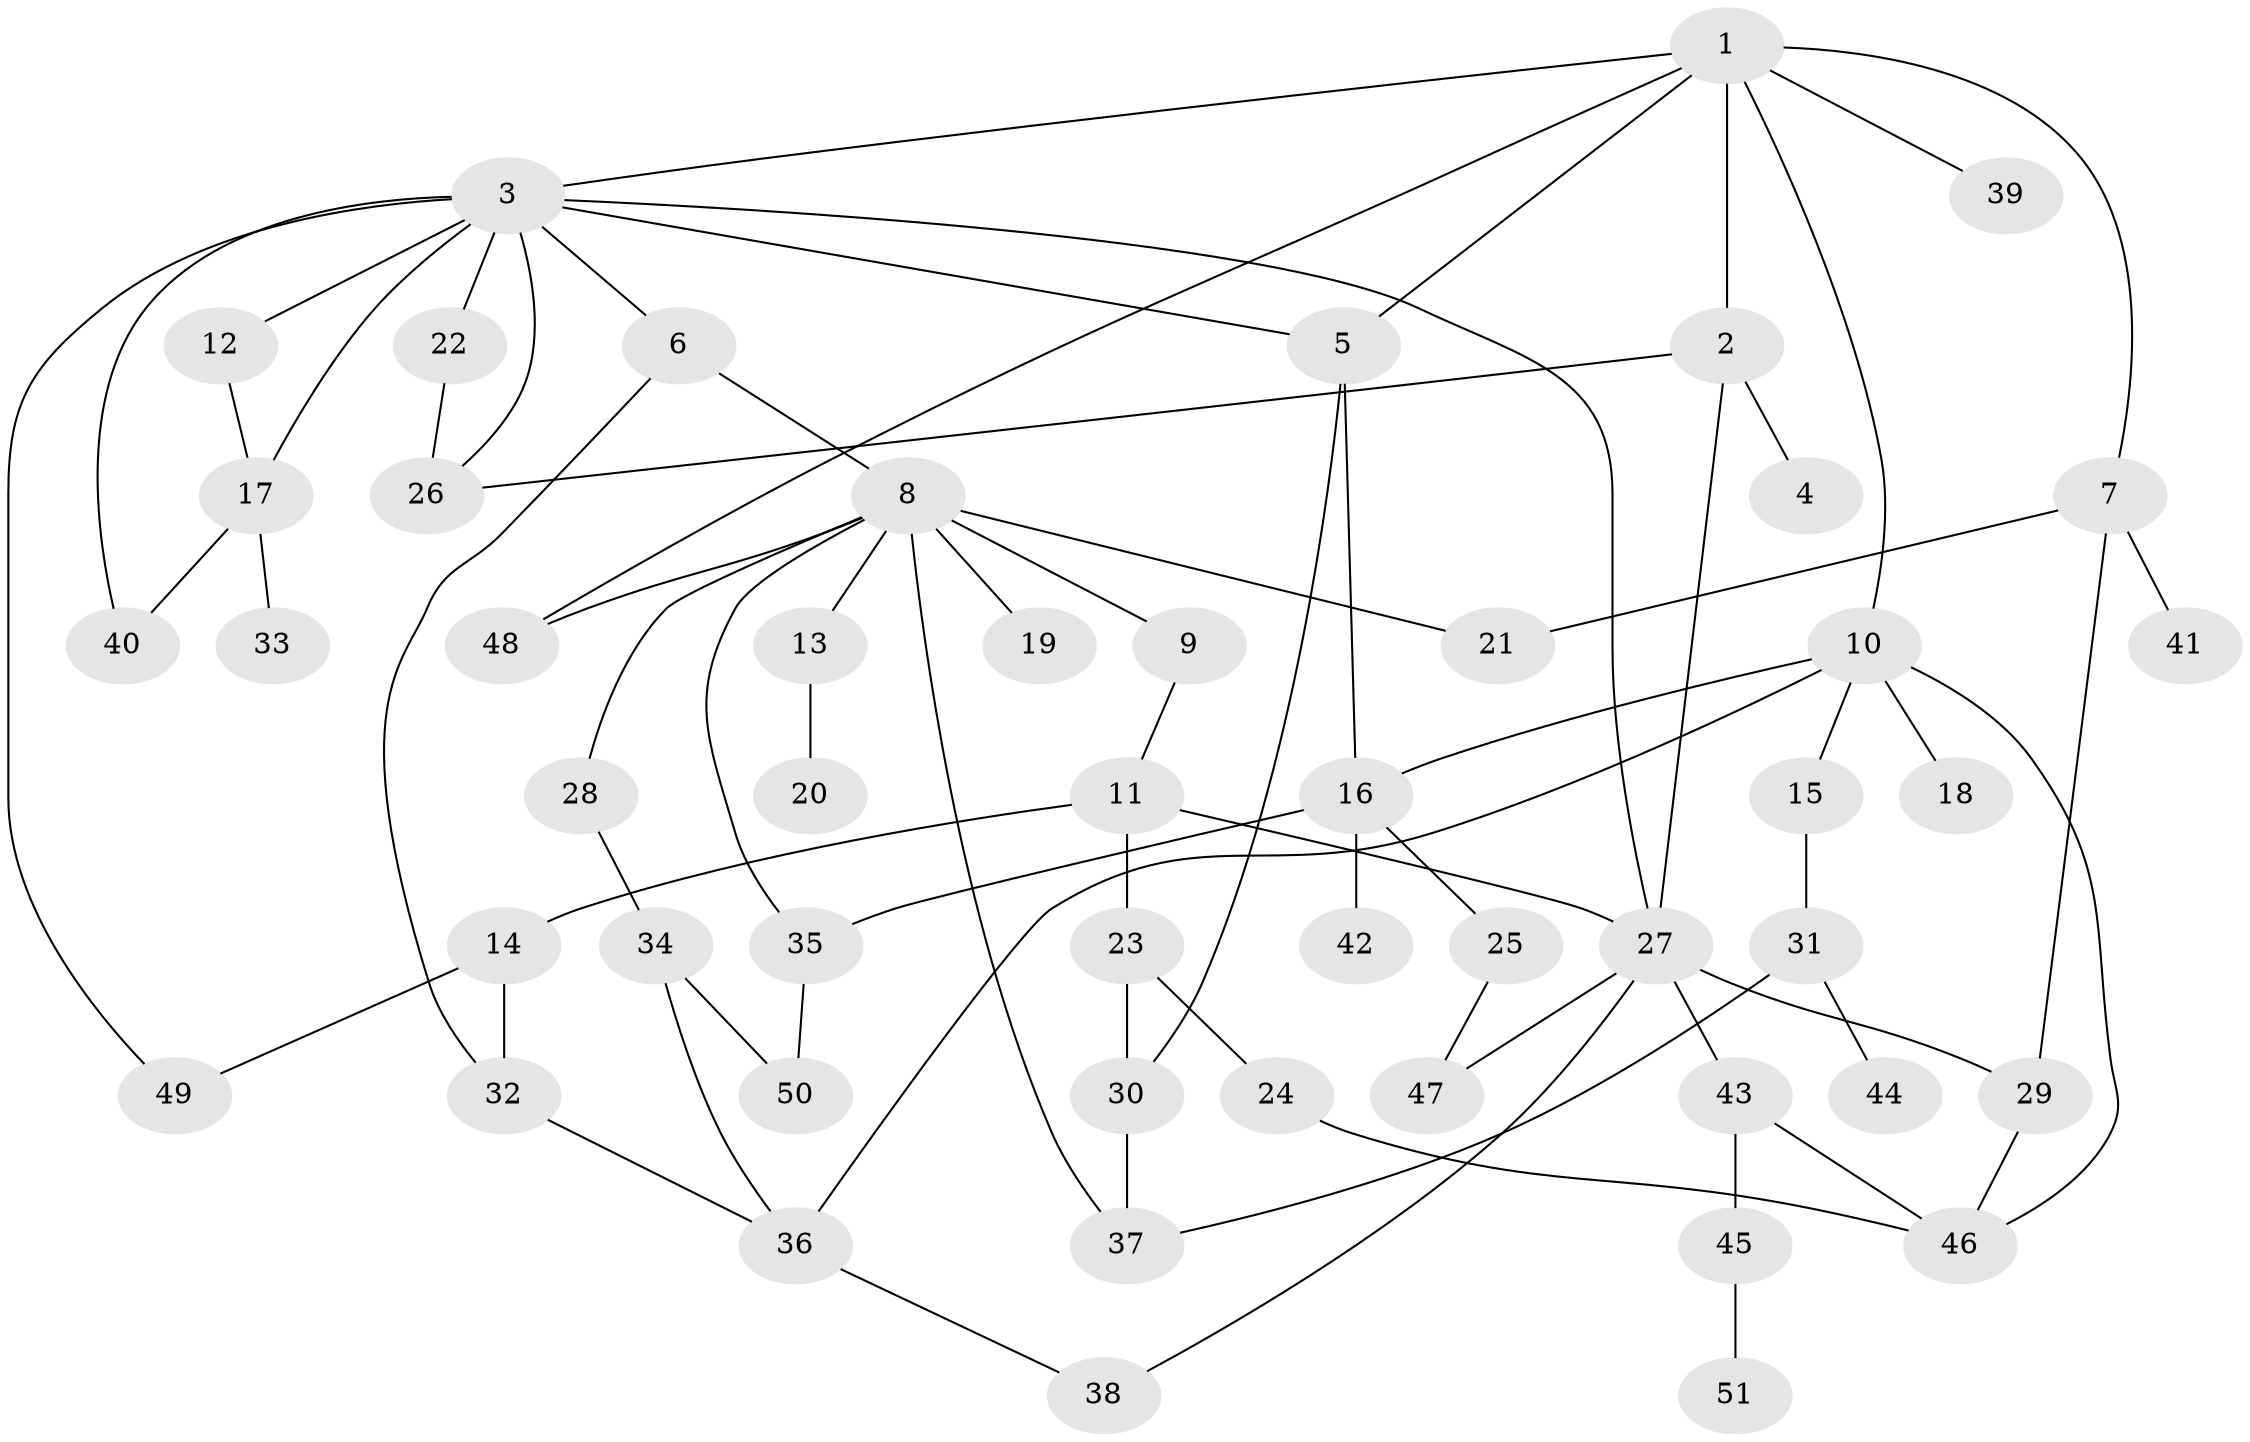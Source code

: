 // coarse degree distribution, {7: 0.029411764705882353, 4: 0.08823529411764706, 14: 0.029411764705882353, 1: 0.17647058823529413, 5: 0.14705882352941177, 3: 0.11764705882352941, 8: 0.029411764705882353, 2: 0.35294117647058826, 6: 0.029411764705882353}
// Generated by graph-tools (version 1.1) at 2025/23/03/03/25 07:23:35]
// undirected, 51 vertices, 75 edges
graph export_dot {
graph [start="1"]
  node [color=gray90,style=filled];
  1;
  2;
  3;
  4;
  5;
  6;
  7;
  8;
  9;
  10;
  11;
  12;
  13;
  14;
  15;
  16;
  17;
  18;
  19;
  20;
  21;
  22;
  23;
  24;
  25;
  26;
  27;
  28;
  29;
  30;
  31;
  32;
  33;
  34;
  35;
  36;
  37;
  38;
  39;
  40;
  41;
  42;
  43;
  44;
  45;
  46;
  47;
  48;
  49;
  50;
  51;
  1 -- 2;
  1 -- 3;
  1 -- 5;
  1 -- 7;
  1 -- 10;
  1 -- 39;
  1 -- 48;
  2 -- 4;
  2 -- 27;
  2 -- 26;
  3 -- 6;
  3 -- 12;
  3 -- 22;
  3 -- 26;
  3 -- 40;
  3 -- 5;
  3 -- 27;
  3 -- 17;
  3 -- 49;
  5 -- 30;
  5 -- 16;
  6 -- 8;
  6 -- 32;
  7 -- 41;
  7 -- 29;
  7 -- 21;
  8 -- 9;
  8 -- 13;
  8 -- 19;
  8 -- 21;
  8 -- 28;
  8 -- 37;
  8 -- 48;
  8 -- 35;
  9 -- 11;
  10 -- 15;
  10 -- 16;
  10 -- 18;
  10 -- 46;
  10 -- 36;
  11 -- 14;
  11 -- 23;
  11 -- 27;
  12 -- 17;
  13 -- 20;
  14 -- 32;
  14 -- 49;
  15 -- 31;
  16 -- 25;
  16 -- 35;
  16 -- 42;
  17 -- 33;
  17 -- 40;
  22 -- 26;
  23 -- 24;
  23 -- 30;
  24 -- 46;
  25 -- 47;
  27 -- 29;
  27 -- 38;
  27 -- 43;
  27 -- 47;
  28 -- 34;
  29 -- 46;
  30 -- 37;
  31 -- 44;
  31 -- 37;
  32 -- 36;
  34 -- 36;
  34 -- 50;
  35 -- 50;
  36 -- 38;
  43 -- 45;
  43 -- 46;
  45 -- 51;
}
